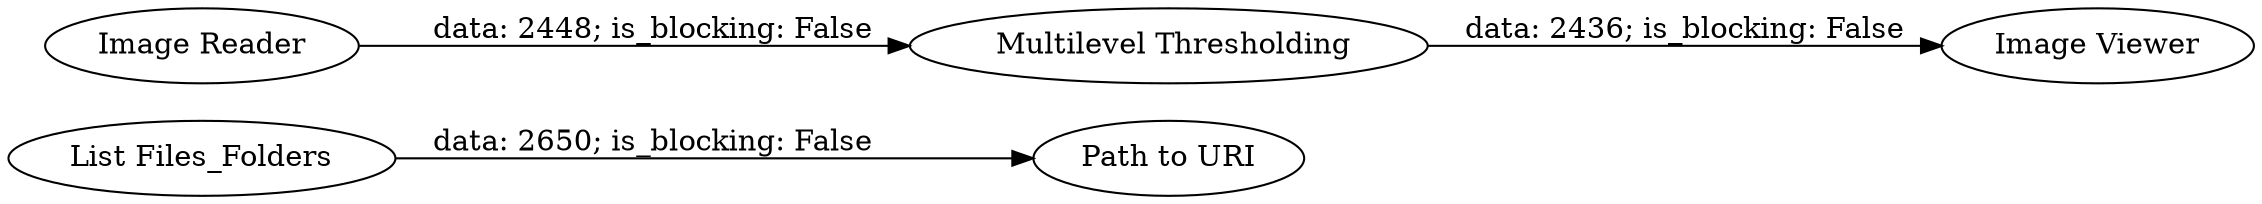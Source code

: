digraph {
	"-7166268568250957158_2" [label="List Files_Folders"]
	"-7166268568250957158_7" [label="Image Viewer"]
	"-7166268568250957158_3" [label="Path to URI"]
	"-7166268568250957158_6" [label=" Multilevel Thresholding"]
	"-7166268568250957158_4" [label="Image Reader"]
	"-7166268568250957158_2" -> "-7166268568250957158_3" [label="data: 2650; is_blocking: False"]
	"-7166268568250957158_4" -> "-7166268568250957158_6" [label="data: 2448; is_blocking: False"]
	"-7166268568250957158_6" -> "-7166268568250957158_7" [label="data: 2436; is_blocking: False"]
	rankdir=LR
}
